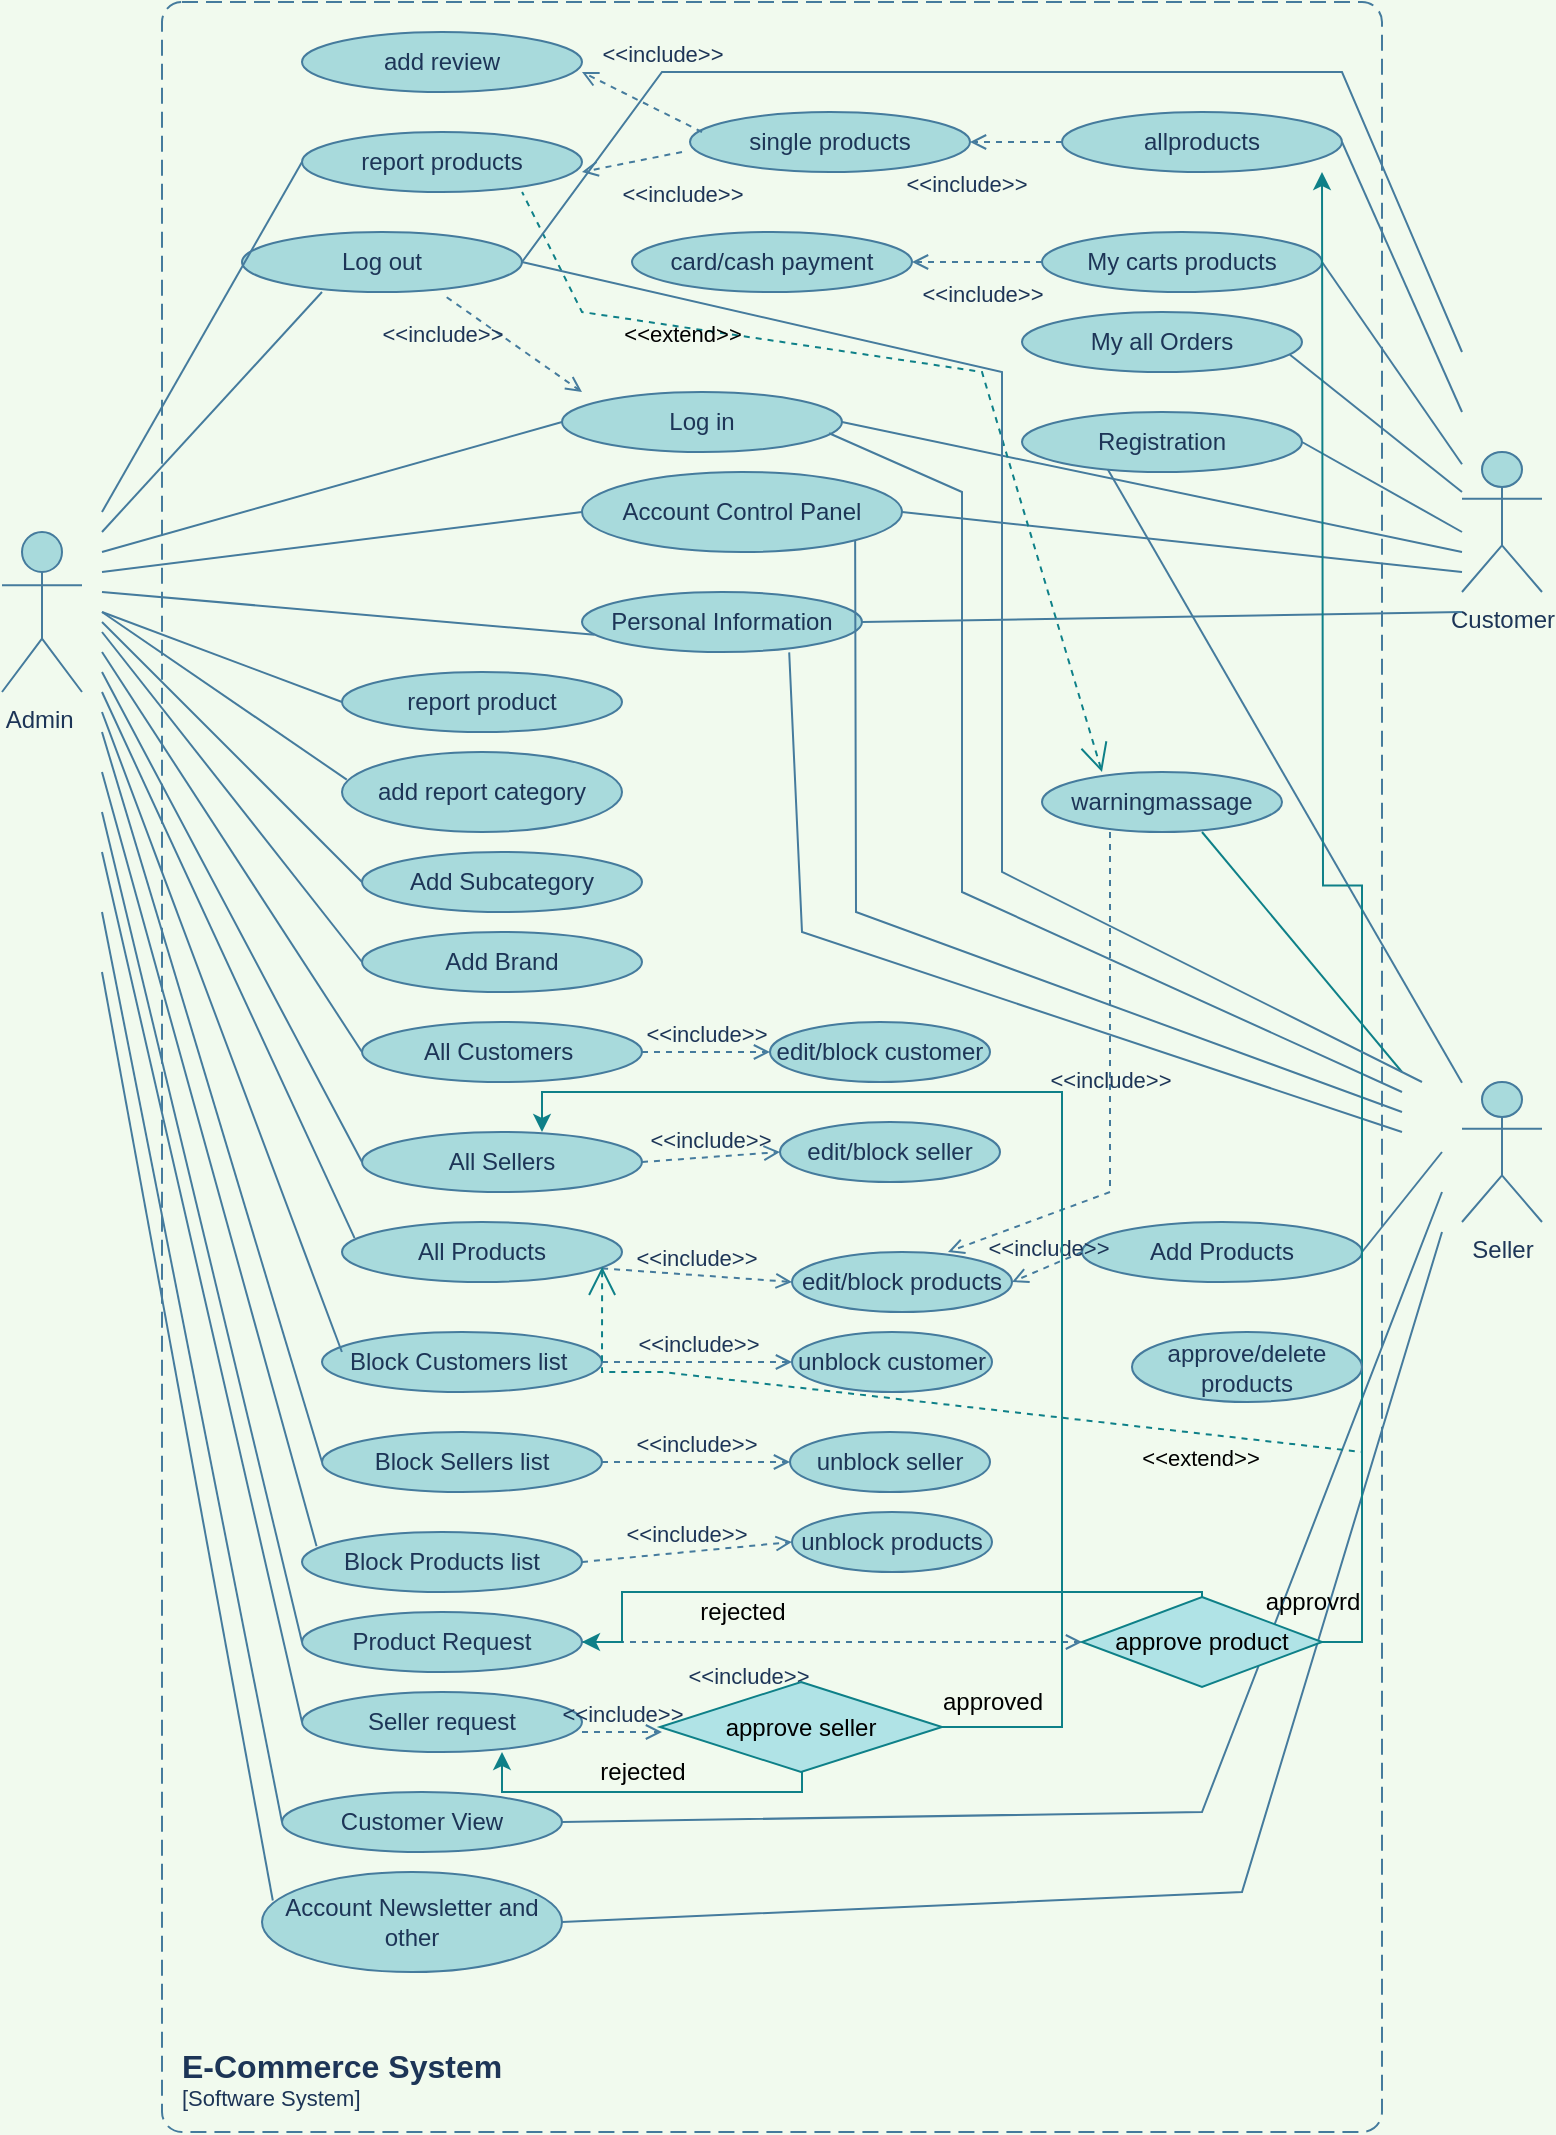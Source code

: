 <mxfile version="20.5.1" type="github">
  <diagram id="n9HFfjMK9hOBVCEkppL0" name="Page-1">
    <mxGraphModel dx="1038" dy="571" grid="1" gridSize="10" guides="1" tooltips="1" connect="1" arrows="1" fold="1" page="1" pageScale="1" pageWidth="827" pageHeight="1169" background="#F1FAEE" math="0" shadow="0">
      <root>
        <mxCell id="0" />
        <mxCell id="1" parent="0" />
        <object label="Admin&amp;nbsp;" id="HZhEUxBDqLnAfJDDO1io-1">
          <mxCell style="shape=umlActor;html=1;verticalLabelPosition=bottom;verticalAlign=top;align=center;fillColor=#A8DADC;strokeColor=#457B9D;fontColor=#1D3557;" parent="1" vertex="1">
            <mxGeometry x="30" y="310" width="40" height="80" as="geometry" />
          </mxCell>
        </object>
        <mxCell id="HZhEUxBDqLnAfJDDO1io-3" value="Customer" style="shape=umlActor;html=1;verticalLabelPosition=bottom;verticalAlign=top;align=center;fillColor=#A8DADC;strokeColor=#457B9D;fontColor=#1D3557;" parent="1" vertex="1">
          <mxGeometry x="760" y="270" width="40" height="70" as="geometry" />
        </mxCell>
        <object placeholders="1" c4Name="E-Commerce System" c4Type="SystemScopeBoundary" c4Application="Software System" label="&lt;font style=&quot;font-size: 16px&quot;&gt;&lt;b&gt;&lt;div style=&quot;text-align: left&quot;&gt;%c4Name%&lt;/div&gt;&lt;/b&gt;&lt;/font&gt;&lt;div style=&quot;text-align: left&quot;&gt;[%c4Application%]&lt;/div&gt;" id="HZhEUxBDqLnAfJDDO1io-4">
          <mxCell style="rounded=1;fontSize=11;whiteSpace=wrap;html=1;dashed=1;arcSize=20;fillColor=none;strokeColor=#457B9D;fontColor=#1D3557;labelBackgroundColor=none;align=left;verticalAlign=bottom;labelBorderColor=none;spacingTop=0;spacing=10;dashPattern=8 4;metaEdit=1;rotatable=0;perimeter=rectanglePerimeter;noLabel=0;labelPadding=0;allowArrows=0;connectable=0;expand=0;recursiveResize=0;editable=1;pointerEvents=0;absoluteArcSize=1;points=[[0.25,0,0],[0.5,0,0],[0.75,0,0],[1,0.25,0],[1,0.5,0],[1,0.75,0],[0.75,1,0],[0.5,1,0],[0.25,1,0],[0,0.75,0],[0,0.5,0],[0,0.25,0]];" parent="1" vertex="1">
            <mxGeometry x="110" y="45" width="610" height="1065" as="geometry" />
          </mxCell>
        </object>
        <mxCell id="HZhEUxBDqLnAfJDDO1io-10" value="Account Control Panel" style="ellipse;whiteSpace=wrap;html=1;fillColor=#A8DADC;strokeColor=#457B9D;fontColor=#1D3557;" parent="1" vertex="1">
          <mxGeometry x="320" y="280" width="160" height="40" as="geometry" />
        </mxCell>
        <mxCell id="HZhEUxBDqLnAfJDDO1io-12" value="Personal Information" style="ellipse;whiteSpace=wrap;html=1;fillColor=#A8DADC;strokeColor=#457B9D;fontColor=#1D3557;" parent="1" vertex="1">
          <mxGeometry x="320" y="340" width="140" height="30" as="geometry" />
        </mxCell>
        <mxCell id="HZhEUxBDqLnAfJDDO1io-13" value="Add Subcategory" style="ellipse;whiteSpace=wrap;html=1;fillColor=#A8DADC;strokeColor=#457B9D;fontColor=#1D3557;" parent="1" vertex="1">
          <mxGeometry x="210" y="470" width="140" height="30" as="geometry" />
        </mxCell>
        <mxCell id="HZhEUxBDqLnAfJDDO1io-14" value="Add Brand" style="ellipse;whiteSpace=wrap;html=1;fillColor=#A8DADC;strokeColor=#457B9D;fontColor=#1D3557;" parent="1" vertex="1">
          <mxGeometry x="210" y="510" width="140" height="30" as="geometry" />
        </mxCell>
        <mxCell id="HZhEUxBDqLnAfJDDO1io-15" value="All Customers&amp;nbsp;" style="ellipse;whiteSpace=wrap;html=1;fillColor=#A8DADC;strokeColor=#457B9D;fontColor=#1D3557;" parent="1" vertex="1">
          <mxGeometry x="210" y="555" width="140" height="30" as="geometry" />
        </mxCell>
        <mxCell id="HZhEUxBDqLnAfJDDO1io-16" value="All Sellers" style="ellipse;whiteSpace=wrap;html=1;fillColor=#A8DADC;strokeColor=#457B9D;fontColor=#1D3557;" parent="1" vertex="1">
          <mxGeometry x="210" y="610" width="140" height="30" as="geometry" />
        </mxCell>
        <mxCell id="HZhEUxBDqLnAfJDDO1io-17" value="All Products" style="ellipse;whiteSpace=wrap;html=1;fillColor=#A8DADC;strokeColor=#457B9D;fontColor=#1D3557;" parent="1" vertex="1">
          <mxGeometry x="200" y="655" width="140" height="30" as="geometry" />
        </mxCell>
        <mxCell id="HZhEUxBDqLnAfJDDO1io-18" value="Block Customers list&amp;nbsp;" style="ellipse;whiteSpace=wrap;html=1;fillColor=#A8DADC;strokeColor=#457B9D;fontColor=#1D3557;" parent="1" vertex="1">
          <mxGeometry x="190" y="710" width="140" height="30" as="geometry" />
        </mxCell>
        <mxCell id="HZhEUxBDqLnAfJDDO1io-19" value="Block Products list" style="ellipse;whiteSpace=wrap;html=1;fillColor=#A8DADC;strokeColor=#457B9D;fontColor=#1D3557;" parent="1" vertex="1">
          <mxGeometry x="180" y="810" width="140" height="30" as="geometry" />
        </mxCell>
        <mxCell id="HZhEUxBDqLnAfJDDO1io-20" value="Block Sellers list" style="ellipse;whiteSpace=wrap;html=1;fillColor=#A8DADC;strokeColor=#457B9D;fontColor=#1D3557;" parent="1" vertex="1">
          <mxGeometry x="190" y="760" width="140" height="30" as="geometry" />
        </mxCell>
        <mxCell id="HZhEUxBDqLnAfJDDO1io-21" value="Product Request" style="ellipse;whiteSpace=wrap;html=1;fillColor=#A8DADC;strokeColor=#457B9D;fontColor=#1D3557;" parent="1" vertex="1">
          <mxGeometry x="180" y="850" width="140" height="30" as="geometry" />
        </mxCell>
        <mxCell id="HZhEUxBDqLnAfJDDO1io-23" value="Customer View" style="ellipse;whiteSpace=wrap;html=1;fillColor=#A8DADC;strokeColor=#457B9D;fontColor=#1D3557;" parent="1" vertex="1">
          <mxGeometry x="170" y="940" width="140" height="30" as="geometry" />
        </mxCell>
        <mxCell id="HZhEUxBDqLnAfJDDO1io-24" value="Account Newsletter and other" style="ellipse;whiteSpace=wrap;html=1;fillColor=#A8DADC;strokeColor=#457B9D;fontColor=#1D3557;" parent="1" vertex="1">
          <mxGeometry x="160" y="980" width="150" height="50" as="geometry" />
        </mxCell>
        <mxCell id="HZhEUxBDqLnAfJDDO1io-25" value="Registration" style="ellipse;whiteSpace=wrap;html=1;fillColor=#A8DADC;strokeColor=#457B9D;fontColor=#1D3557;" parent="1" vertex="1">
          <mxGeometry x="540" y="250" width="140" height="30" as="geometry" />
        </mxCell>
        <mxCell id="HZhEUxBDqLnAfJDDO1io-26" value="Log in" style="ellipse;whiteSpace=wrap;html=1;fillColor=#A8DADC;strokeColor=#457B9D;fontColor=#1D3557;" parent="1" vertex="1">
          <mxGeometry x="310" y="240" width="140" height="30" as="geometry" />
        </mxCell>
        <mxCell id="HZhEUxBDqLnAfJDDO1io-27" value="Log out" style="ellipse;whiteSpace=wrap;html=1;fillColor=#A8DADC;strokeColor=#457B9D;fontColor=#1D3557;" parent="1" vertex="1">
          <mxGeometry x="150" y="160" width="140" height="30" as="geometry" />
        </mxCell>
        <mxCell id="HZhEUxBDqLnAfJDDO1io-31" value="" style="edgeStyle=none;html=1;endArrow=none;verticalAlign=bottom;rounded=0;entryX=0;entryY=0.5;entryDx=0;entryDy=0;labelBackgroundColor=#F1FAEE;strokeColor=#457B9D;fontColor=#1D3557;" parent="1" target="HZhEUxBDqLnAfJDDO1io-26" edge="1">
          <mxGeometry width="160" relative="1" as="geometry">
            <mxPoint x="80" y="320" as="sourcePoint" />
            <mxPoint x="220" y="330" as="targetPoint" />
          </mxGeometry>
        </mxCell>
        <mxCell id="HZhEUxBDqLnAfJDDO1io-33" value="" style="edgeStyle=none;html=1;endArrow=none;verticalAlign=bottom;rounded=0;entryX=0;entryY=0.5;entryDx=0;entryDy=0;labelBackgroundColor=#F1FAEE;strokeColor=#457B9D;fontColor=#1D3557;" parent="1" target="HZhEUxBDqLnAfJDDO1io-10" edge="1">
          <mxGeometry width="160" relative="1" as="geometry">
            <mxPoint x="80" y="330" as="sourcePoint" />
            <mxPoint x="170" y="220" as="targetPoint" />
          </mxGeometry>
        </mxCell>
        <mxCell id="HZhEUxBDqLnAfJDDO1io-34" value="" style="edgeStyle=none;html=1;endArrow=none;verticalAlign=bottom;rounded=0;entryX=0.045;entryY=0.713;entryDx=0;entryDy=0;entryPerimeter=0;labelBackgroundColor=#F1FAEE;strokeColor=#457B9D;fontColor=#1D3557;" parent="1" target="HZhEUxBDqLnAfJDDO1io-12" edge="1">
          <mxGeometry width="160" relative="1" as="geometry">
            <mxPoint x="80" y="340" as="sourcePoint" />
            <mxPoint x="170.0" y="260" as="targetPoint" />
          </mxGeometry>
        </mxCell>
        <mxCell id="HZhEUxBDqLnAfJDDO1io-35" value="" style="edgeStyle=none;html=1;endArrow=none;verticalAlign=bottom;rounded=0;entryX=0;entryY=0.5;entryDx=0;entryDy=0;labelBackgroundColor=#F1FAEE;strokeColor=#457B9D;fontColor=#1D3557;" parent="1" target="HZhEUxBDqLnAfJDDO1io-13" edge="1">
          <mxGeometry width="160" relative="1" as="geometry">
            <mxPoint x="80" y="355" as="sourcePoint" />
            <mxPoint x="160" y="300" as="targetPoint" />
          </mxGeometry>
        </mxCell>
        <mxCell id="HZhEUxBDqLnAfJDDO1io-36" value="" style="edgeStyle=none;html=1;endArrow=none;verticalAlign=bottom;rounded=0;entryX=0;entryY=0.5;entryDx=0;entryDy=0;labelBackgroundColor=#F1FAEE;strokeColor=#457B9D;fontColor=#1D3557;" parent="1" target="HZhEUxBDqLnAfJDDO1io-14" edge="1">
          <mxGeometry width="160" relative="1" as="geometry">
            <mxPoint x="80" y="360" as="sourcePoint" />
            <mxPoint x="180" y="390" as="targetPoint" />
          </mxGeometry>
        </mxCell>
        <mxCell id="HZhEUxBDqLnAfJDDO1io-37" value="" style="edgeStyle=none;html=1;endArrow=none;verticalAlign=bottom;rounded=0;entryX=0;entryY=0.5;entryDx=0;entryDy=0;labelBackgroundColor=#F1FAEE;strokeColor=#457B9D;fontColor=#1D3557;" parent="1" target="HZhEUxBDqLnAfJDDO1io-15" edge="1">
          <mxGeometry width="160" relative="1" as="geometry">
            <mxPoint x="80" y="370" as="sourcePoint" />
            <mxPoint x="160" y="370" as="targetPoint" />
          </mxGeometry>
        </mxCell>
        <mxCell id="HZhEUxBDqLnAfJDDO1io-38" value="" style="edgeStyle=none;html=1;endArrow=none;verticalAlign=bottom;rounded=0;entryX=0;entryY=0.5;entryDx=0;entryDy=0;labelBackgroundColor=#F1FAEE;strokeColor=#457B9D;fontColor=#1D3557;" parent="1" target="HZhEUxBDqLnAfJDDO1io-16" edge="1">
          <mxGeometry width="160" relative="1" as="geometry">
            <mxPoint x="80" y="380" as="sourcePoint" />
            <mxPoint x="180" y="470" as="targetPoint" />
          </mxGeometry>
        </mxCell>
        <mxCell id="HZhEUxBDqLnAfJDDO1io-39" value="" style="edgeStyle=none;html=1;endArrow=none;verticalAlign=bottom;rounded=0;entryX=0.045;entryY=0.268;entryDx=0;entryDy=0;entryPerimeter=0;labelBackgroundColor=#F1FAEE;strokeColor=#457B9D;fontColor=#1D3557;" parent="1" target="HZhEUxBDqLnAfJDDO1io-17" edge="1">
          <mxGeometry width="160" relative="1" as="geometry">
            <mxPoint x="80" y="390" as="sourcePoint" />
            <mxPoint x="170.0" y="455" as="targetPoint" />
          </mxGeometry>
        </mxCell>
        <mxCell id="HZhEUxBDqLnAfJDDO1io-40" value="" style="edgeStyle=none;html=1;endArrow=none;verticalAlign=bottom;rounded=0;entryX=0.071;entryY=0.333;entryDx=0;entryDy=0;entryPerimeter=0;labelBackgroundColor=#F1FAEE;strokeColor=#457B9D;fontColor=#1D3557;" parent="1" target="HZhEUxBDqLnAfJDDO1io-18" edge="1">
          <mxGeometry width="160" relative="1" as="geometry">
            <mxPoint x="80" y="400" as="sourcePoint" />
            <mxPoint x="160" y="490" as="targetPoint" />
          </mxGeometry>
        </mxCell>
        <mxCell id="HZhEUxBDqLnAfJDDO1io-41" value="" style="edgeStyle=none;html=1;endArrow=none;verticalAlign=bottom;rounded=0;exitX=0;exitY=0.5;exitDx=0;exitDy=0;labelBackgroundColor=#F1FAEE;strokeColor=#457B9D;fontColor=#1D3557;" parent="1" source="HZhEUxBDqLnAfJDDO1io-20" edge="1">
          <mxGeometry width="160" relative="1" as="geometry">
            <mxPoint x="160" y="540" as="sourcePoint" />
            <mxPoint x="80" y="410" as="targetPoint" />
          </mxGeometry>
        </mxCell>
        <mxCell id="HZhEUxBDqLnAfJDDO1io-42" value="" style="edgeStyle=none;html=1;endArrow=none;verticalAlign=bottom;rounded=0;entryX=0.052;entryY=0.237;entryDx=0;entryDy=0;entryPerimeter=0;labelBackgroundColor=#F1FAEE;strokeColor=#457B9D;fontColor=#1D3557;" parent="1" target="HZhEUxBDqLnAfJDDO1io-19" edge="1">
          <mxGeometry width="160" relative="1" as="geometry">
            <mxPoint x="80" y="430" as="sourcePoint" />
            <mxPoint x="170.0" y="345" as="targetPoint" />
          </mxGeometry>
        </mxCell>
        <mxCell id="HZhEUxBDqLnAfJDDO1io-43" value="" style="edgeStyle=none;html=1;endArrow=none;verticalAlign=bottom;rounded=0;entryX=0;entryY=0.5;entryDx=0;entryDy=0;labelBackgroundColor=#F1FAEE;strokeColor=#457B9D;fontColor=#1D3557;" parent="1" target="HZhEUxBDqLnAfJDDO1io-21" edge="1">
          <mxGeometry width="160" relative="1" as="geometry">
            <mxPoint x="80" y="450" as="sourcePoint" />
            <mxPoint x="290" y="570" as="targetPoint" />
          </mxGeometry>
        </mxCell>
        <mxCell id="HZhEUxBDqLnAfJDDO1io-45" value="" style="edgeStyle=none;html=1;endArrow=none;verticalAlign=bottom;rounded=0;entryX=0;entryY=0.5;entryDx=0;entryDy=0;labelBackgroundColor=#F1FAEE;strokeColor=#457B9D;fontColor=#1D3557;" parent="1" target="HZhEUxBDqLnAfJDDO1io-23" edge="1">
          <mxGeometry width="160" relative="1" as="geometry">
            <mxPoint x="80" y="500" as="sourcePoint" />
            <mxPoint x="160" y="680" as="targetPoint" />
          </mxGeometry>
        </mxCell>
        <mxCell id="HZhEUxBDqLnAfJDDO1io-46" value="" style="edgeStyle=none;html=1;endArrow=none;verticalAlign=bottom;rounded=0;entryX=0.036;entryY=0.285;entryDx=0;entryDy=0;entryPerimeter=0;labelBackgroundColor=#F1FAEE;strokeColor=#457B9D;fontColor=#1D3557;" parent="1" target="HZhEUxBDqLnAfJDDO1io-24" edge="1">
          <mxGeometry width="160" relative="1" as="geometry">
            <mxPoint x="80" y="530" as="sourcePoint" />
            <mxPoint x="140" y="710" as="targetPoint" />
          </mxGeometry>
        </mxCell>
        <mxCell id="HZhEUxBDqLnAfJDDO1io-47" value="" style="edgeStyle=none;html=1;endArrow=none;verticalAlign=bottom;rounded=0;exitX=0.306;exitY=0.953;exitDx=0;exitDy=0;exitPerimeter=0;labelBackgroundColor=#F1FAEE;strokeColor=#457B9D;fontColor=#1D3557;" parent="1" source="HZhEUxBDqLnAfJDDO1io-25" target="HZhEUxBDqLnAfJDDO1io-62" edge="1">
          <mxGeometry width="160" relative="1" as="geometry">
            <mxPoint x="300" y="120" as="sourcePoint" />
            <mxPoint x="730" y="330" as="targetPoint" />
          </mxGeometry>
        </mxCell>
        <mxCell id="HZhEUxBDqLnAfJDDO1io-48" value="" style="edgeStyle=none;html=1;endArrow=none;verticalAlign=bottom;rounded=0;exitX=1;exitY=0.5;exitDx=0;exitDy=0;labelBackgroundColor=#F1FAEE;strokeColor=#457B9D;fontColor=#1D3557;" parent="1" source="HZhEUxBDqLnAfJDDO1io-26" edge="1">
          <mxGeometry width="160" relative="1" as="geometry">
            <mxPoint x="360" y="150" as="sourcePoint" />
            <mxPoint x="760" y="320" as="targetPoint" />
            <Array as="points" />
          </mxGeometry>
        </mxCell>
        <mxCell id="HZhEUxBDqLnAfJDDO1io-50" value="" style="edgeStyle=none;html=1;endArrow=none;verticalAlign=bottom;rounded=0;exitX=1;exitY=0.5;exitDx=0;exitDy=0;labelBackgroundColor=#F1FAEE;strokeColor=#457B9D;fontColor=#1D3557;" parent="1" source="HZhEUxBDqLnAfJDDO1io-10" edge="1">
          <mxGeometry width="160" relative="1" as="geometry">
            <mxPoint x="320" y="320" as="sourcePoint" />
            <mxPoint x="760" y="330" as="targetPoint" />
            <Array as="points" />
          </mxGeometry>
        </mxCell>
        <mxCell id="HZhEUxBDqLnAfJDDO1io-51" value="" style="edgeStyle=none;html=1;endArrow=none;verticalAlign=bottom;rounded=0;exitX=1;exitY=0.5;exitDx=0;exitDy=0;labelBackgroundColor=#F1FAEE;strokeColor=#457B9D;fontColor=#1D3557;" parent="1" source="HZhEUxBDqLnAfJDDO1io-12" edge="1">
          <mxGeometry width="160" relative="1" as="geometry">
            <mxPoint x="400" y="280" as="sourcePoint" />
            <mxPoint x="760" y="350" as="targetPoint" />
            <Array as="points" />
          </mxGeometry>
        </mxCell>
        <mxCell id="HZhEUxBDqLnAfJDDO1io-53" value="allproducts" style="ellipse;whiteSpace=wrap;html=1;fillColor=#A8DADC;strokeColor=#457B9D;fontColor=#1D3557;" parent="1" vertex="1">
          <mxGeometry x="560" y="100" width="140" height="30" as="geometry" />
        </mxCell>
        <mxCell id="HZhEUxBDqLnAfJDDO1io-54" value="My carts products" style="ellipse;whiteSpace=wrap;html=1;fillColor=#A8DADC;strokeColor=#457B9D;fontColor=#1D3557;" parent="1" vertex="1">
          <mxGeometry x="550" y="160" width="140" height="30" as="geometry" />
        </mxCell>
        <mxCell id="HZhEUxBDqLnAfJDDO1io-56" value="" style="edgeStyle=none;html=1;endArrow=none;verticalAlign=bottom;rounded=0;exitX=1;exitY=0.5;exitDx=0;exitDy=0;labelBackgroundColor=#F1FAEE;strokeColor=#457B9D;fontColor=#1D3557;" parent="1" source="HZhEUxBDqLnAfJDDO1io-53" edge="1">
          <mxGeometry width="160" relative="1" as="geometry">
            <mxPoint x="550" y="270" as="sourcePoint" />
            <mxPoint x="760" y="250" as="targetPoint" />
          </mxGeometry>
        </mxCell>
        <mxCell id="HZhEUxBDqLnAfJDDO1io-57" value="" style="edgeStyle=none;html=1;endArrow=none;verticalAlign=bottom;rounded=0;exitX=1;exitY=0.5;exitDx=0;exitDy=0;labelBackgroundColor=#F1FAEE;strokeColor=#457B9D;fontColor=#1D3557;" parent="1" source="HZhEUxBDqLnAfJDDO1io-54" target="HZhEUxBDqLnAfJDDO1io-3" edge="1">
          <mxGeometry width="160" relative="1" as="geometry">
            <mxPoint x="590" y="320" as="sourcePoint" />
            <mxPoint x="740" y="330" as="targetPoint" />
          </mxGeometry>
        </mxCell>
        <mxCell id="HZhEUxBDqLnAfJDDO1io-62" value="Seller" style="shape=umlActor;html=1;verticalLabelPosition=bottom;verticalAlign=top;align=center;fillColor=#A8DADC;strokeColor=#457B9D;fontColor=#1D3557;" parent="1" vertex="1">
          <mxGeometry x="760" y="585" width="40" height="70" as="geometry" />
        </mxCell>
        <mxCell id="HZhEUxBDqLnAfJDDO1io-64" value="" style="edgeStyle=none;html=1;endArrow=none;verticalAlign=bottom;rounded=0;exitX=1;exitY=0.5;exitDx=0;exitDy=0;labelBackgroundColor=#F1FAEE;strokeColor=#457B9D;fontColor=#1D3557;" parent="1" source="HZhEUxBDqLnAfJDDO1io-25" edge="1">
          <mxGeometry width="160" relative="1" as="geometry">
            <mxPoint x="310" y="140" as="sourcePoint" />
            <mxPoint x="760" y="310" as="targetPoint" />
            <Array as="points" />
          </mxGeometry>
        </mxCell>
        <mxCell id="HZhEUxBDqLnAfJDDO1io-65" value="" style="edgeStyle=none;html=1;endArrow=none;verticalAlign=bottom;rounded=0;labelBackgroundColor=#F1FAEE;strokeColor=#457B9D;fontColor=#1D3557;exitX=0.954;exitY=0.687;exitDx=0;exitDy=0;exitPerimeter=0;" parent="1" source="HZhEUxBDqLnAfJDDO1io-26" edge="1">
          <mxGeometry width="160" relative="1" as="geometry">
            <mxPoint x="340" y="230" as="sourcePoint" />
            <mxPoint x="730" y="590" as="targetPoint" />
            <Array as="points">
              <mxPoint x="510" y="290" />
              <mxPoint x="510" y="490" />
            </Array>
          </mxGeometry>
        </mxCell>
        <mxCell id="HZhEUxBDqLnAfJDDO1io-67" value="&amp;lt;&amp;lt;include&amp;gt;&amp;gt;" style="edgeStyle=none;html=1;endArrow=open;verticalAlign=bottom;dashed=1;labelBackgroundColor=none;rounded=0;strokeColor=#457B9D;fontColor=#1D3557;exitX=0.731;exitY=1.087;exitDx=0;exitDy=0;exitPerimeter=0;" parent="1" source="HZhEUxBDqLnAfJDDO1io-27" edge="1">
          <mxGeometry x="-0.666" y="-24" width="160" relative="1" as="geometry">
            <mxPoint x="252" y="196" as="sourcePoint" />
            <mxPoint x="320" y="240" as="targetPoint" />
            <mxPoint as="offset" />
          </mxGeometry>
        </mxCell>
        <mxCell id="HZhEUxBDqLnAfJDDO1io-68" value="Add Products" style="ellipse;whiteSpace=wrap;html=1;fillColor=#A8DADC;strokeColor=#457B9D;fontColor=#1D3557;" parent="1" vertex="1">
          <mxGeometry x="570" y="655" width="140" height="30" as="geometry" />
        </mxCell>
        <mxCell id="HZhEUxBDqLnAfJDDO1io-69" value="" style="edgeStyle=none;html=1;endArrow=none;verticalAlign=bottom;rounded=0;exitX=1;exitY=0.5;exitDx=0;exitDy=0;labelBackgroundColor=#F1FAEE;strokeColor=#457B9D;fontColor=#1D3557;" parent="1" source="HZhEUxBDqLnAfJDDO1io-68" edge="1">
          <mxGeometry width="160" relative="1" as="geometry">
            <mxPoint x="500" y="570" as="sourcePoint" />
            <mxPoint x="750" y="620" as="targetPoint" />
          </mxGeometry>
        </mxCell>
        <mxCell id="HZhEUxBDqLnAfJDDO1io-70" value="" style="edgeStyle=none;html=1;endArrow=none;verticalAlign=bottom;rounded=0;exitX=1;exitY=0.5;exitDx=0;exitDy=0;labelBackgroundColor=#F1FAEE;strokeColor=#457B9D;fontColor=#1D3557;" parent="1" source="HZhEUxBDqLnAfJDDO1io-23" edge="1">
          <mxGeometry width="160" relative="1" as="geometry">
            <mxPoint x="400" y="710" as="sourcePoint" />
            <mxPoint x="750" y="640" as="targetPoint" />
            <Array as="points">
              <mxPoint x="630" y="950" />
            </Array>
          </mxGeometry>
        </mxCell>
        <mxCell id="HZhEUxBDqLnAfJDDO1io-71" value="" style="edgeStyle=none;html=1;endArrow=none;verticalAlign=bottom;rounded=0;exitX=1;exitY=0.5;exitDx=0;exitDy=0;labelBackgroundColor=#F1FAEE;strokeColor=#457B9D;fontColor=#1D3557;" parent="1" source="HZhEUxBDqLnAfJDDO1io-24" edge="1">
          <mxGeometry width="160" relative="1" as="geometry">
            <mxPoint x="390" y="760" as="sourcePoint" />
            <mxPoint x="750" y="660" as="targetPoint" />
            <Array as="points">
              <mxPoint x="650" y="990" />
            </Array>
          </mxGeometry>
        </mxCell>
        <mxCell id="GM8xlWGdV2tlLfldPjoc-1" value="edit/block customer" style="ellipse;whiteSpace=wrap;html=1;fillColor=#A8DADC;strokeColor=#457B9D;fontColor=#1D3557;" parent="1" vertex="1">
          <mxGeometry x="414" y="555" width="110" height="30" as="geometry" />
        </mxCell>
        <mxCell id="GM8xlWGdV2tlLfldPjoc-7" value="&amp;lt;&amp;lt;include&amp;gt;&amp;gt;" style="edgeStyle=none;html=1;endArrow=open;verticalAlign=bottom;dashed=1;labelBackgroundColor=none;rounded=0;entryX=0;entryY=0.5;entryDx=0;entryDy=0;strokeColor=#457B9D;fontColor=#1D3557;" parent="1" source="HZhEUxBDqLnAfJDDO1io-15" target="GM8xlWGdV2tlLfldPjoc-1" edge="1">
          <mxGeometry width="160" relative="1" as="geometry">
            <mxPoint x="450" y="310" as="sourcePoint" />
            <mxPoint x="420" y="380" as="targetPoint" />
          </mxGeometry>
        </mxCell>
        <mxCell id="GM8xlWGdV2tlLfldPjoc-9" value="edit/block seller" style="ellipse;whiteSpace=wrap;html=1;fillColor=#A8DADC;strokeColor=#457B9D;fontColor=#1D3557;" parent="1" vertex="1">
          <mxGeometry x="419" y="605" width="110" height="30" as="geometry" />
        </mxCell>
        <mxCell id="GM8xlWGdV2tlLfldPjoc-12" value="edit/block products" style="ellipse;whiteSpace=wrap;html=1;fillColor=#A8DADC;strokeColor=#457B9D;fontColor=#1D3557;" parent="1" vertex="1">
          <mxGeometry x="425" y="670" width="110" height="30" as="geometry" />
        </mxCell>
        <mxCell id="GM8xlWGdV2tlLfldPjoc-13" value="&amp;lt;&amp;lt;include&amp;gt;&amp;gt;" style="edgeStyle=none;html=1;endArrow=open;verticalAlign=bottom;dashed=1;labelBackgroundColor=none;rounded=0;exitX=1;exitY=0.5;exitDx=0;exitDy=0;entryX=0;entryY=0.5;entryDx=0;entryDy=0;strokeColor=#457B9D;fontColor=#1D3557;" parent="1" source="HZhEUxBDqLnAfJDDO1io-16" target="GM8xlWGdV2tlLfldPjoc-9" edge="1">
          <mxGeometry width="160" relative="1" as="geometry">
            <mxPoint x="390" y="460" as="sourcePoint" />
            <mxPoint x="459.931" y="433.104" as="targetPoint" />
          </mxGeometry>
        </mxCell>
        <mxCell id="GM8xlWGdV2tlLfldPjoc-15" value="&amp;lt;&amp;lt;include&amp;gt;&amp;gt;" style="edgeStyle=none;html=1;endArrow=open;verticalAlign=bottom;dashed=1;labelBackgroundColor=none;rounded=0;entryX=0;entryY=0.5;entryDx=0;entryDy=0;exitX=0.929;exitY=0.773;exitDx=0;exitDy=0;strokeColor=#457B9D;fontColor=#1D3557;exitPerimeter=0;" parent="1" source="HZhEUxBDqLnAfJDDO1io-17" target="GM8xlWGdV2tlLfldPjoc-12" edge="1">
          <mxGeometry width="160" relative="1" as="geometry">
            <mxPoint x="380" y="500" as="sourcePoint" />
            <mxPoint x="489.931" y="503.104" as="targetPoint" />
          </mxGeometry>
        </mxCell>
        <mxCell id="GM8xlWGdV2tlLfldPjoc-17" value="unblock products" style="ellipse;whiteSpace=wrap;html=1;fillColor=#A8DADC;strokeColor=#457B9D;fontColor=#1D3557;" parent="1" vertex="1">
          <mxGeometry x="425" y="800" width="100" height="30" as="geometry" />
        </mxCell>
        <mxCell id="GM8xlWGdV2tlLfldPjoc-18" value="unblock seller" style="ellipse;whiteSpace=wrap;html=1;fillColor=#A8DADC;strokeColor=#457B9D;fontColor=#1D3557;" parent="1" vertex="1">
          <mxGeometry x="424" y="760" width="100" height="30" as="geometry" />
        </mxCell>
        <mxCell id="GM8xlWGdV2tlLfldPjoc-19" value="unblock customer" style="ellipse;whiteSpace=wrap;html=1;fillColor=#A8DADC;strokeColor=#457B9D;fontColor=#1D3557;" parent="1" vertex="1">
          <mxGeometry x="425" y="710" width="100" height="30" as="geometry" />
        </mxCell>
        <mxCell id="GM8xlWGdV2tlLfldPjoc-21" value="&amp;lt;&amp;lt;include&amp;gt;&amp;gt;" style="edgeStyle=none;html=1;endArrow=open;verticalAlign=bottom;dashed=1;labelBackgroundColor=none;rounded=0;entryX=0;entryY=0.5;entryDx=0;entryDy=0;strokeColor=#457B9D;fontColor=#1D3557;exitX=1;exitY=0.5;exitDx=0;exitDy=0;" parent="1" source="HZhEUxBDqLnAfJDDO1io-18" target="GM8xlWGdV2tlLfldPjoc-19" edge="1">
          <mxGeometry width="160" relative="1" as="geometry">
            <mxPoint x="330" y="570" as="sourcePoint" />
            <mxPoint x="450" y="600" as="targetPoint" />
          </mxGeometry>
        </mxCell>
        <mxCell id="GM8xlWGdV2tlLfldPjoc-23" value="&amp;lt;&amp;lt;include&amp;gt;&amp;gt;" style="edgeStyle=none;html=1;endArrow=open;verticalAlign=bottom;dashed=1;labelBackgroundColor=none;rounded=0;exitX=1;exitY=0.5;exitDx=0;exitDy=0;strokeColor=#457B9D;fontColor=#1D3557;entryX=0;entryY=0.5;entryDx=0;entryDy=0;" parent="1" source="HZhEUxBDqLnAfJDDO1io-19" target="GM8xlWGdV2tlLfldPjoc-17" edge="1">
          <mxGeometry width="160" relative="1" as="geometry">
            <mxPoint x="410" y="630" as="sourcePoint" />
            <mxPoint x="420" y="820" as="targetPoint" />
          </mxGeometry>
        </mxCell>
        <mxCell id="XIf0PoWOIS0mMmzRmoVG-6" value="Seller request" style="ellipse;whiteSpace=wrap;html=1;fillColor=#A8DADC;strokeColor=#457B9D;fontColor=#1D3557;" parent="1" vertex="1">
          <mxGeometry x="180" y="890" width="140" height="30" as="geometry" />
        </mxCell>
        <mxCell id="XIf0PoWOIS0mMmzRmoVG-7" value="" style="edgeStyle=none;html=1;endArrow=none;verticalAlign=bottom;rounded=0;entryX=0;entryY=0.5;entryDx=0;entryDy=0;labelBackgroundColor=#F1FAEE;strokeColor=#457B9D;fontColor=#1D3557;" parent="1" target="XIf0PoWOIS0mMmzRmoVG-6" edge="1">
          <mxGeometry width="160" relative="1" as="geometry">
            <mxPoint x="80" y="470" as="sourcePoint" />
            <mxPoint x="280" y="830" as="targetPoint" />
          </mxGeometry>
        </mxCell>
        <mxCell id="iisDZZuwDrv9639ta6s_-4" value="&amp;lt;&amp;lt;include&amp;gt;&amp;gt;" style="edgeStyle=none;html=1;endArrow=open;verticalAlign=bottom;dashed=1;labelBackgroundColor=none;rounded=0;exitX=1;exitY=0.5;exitDx=0;exitDy=0;strokeColor=#457B9D;fontColor=#1D3557;entryX=0;entryY=0.5;entryDx=0;entryDy=0;" parent="1" source="HZhEUxBDqLnAfJDDO1io-21" target="J2_tVBP1x5bCaNhfC06J-13" edge="1">
          <mxGeometry x="-0.337" y="-26" width="160" relative="1" as="geometry">
            <mxPoint x="390" y="670" as="sourcePoint" />
            <mxPoint x="420" y="865" as="targetPoint" />
            <mxPoint as="offset" />
          </mxGeometry>
        </mxCell>
        <mxCell id="iisDZZuwDrv9639ta6s_-5" value="&amp;lt;&amp;lt;include&amp;gt;&amp;gt;" style="edgeStyle=none;html=1;endArrow=open;verticalAlign=bottom;dashed=1;labelBackgroundColor=none;rounded=0;strokeColor=#457B9D;fontColor=#1D3557;" parent="1" edge="1">
          <mxGeometry width="160" relative="1" as="geometry">
            <mxPoint x="320" y="910" as="sourcePoint" />
            <mxPoint x="360" y="910" as="targetPoint" />
          </mxGeometry>
        </mxCell>
        <mxCell id="iisDZZuwDrv9639ta6s_-6" value="&amp;lt;&amp;lt;include&amp;gt;&amp;gt;" style="edgeStyle=none;html=1;endArrow=open;verticalAlign=bottom;dashed=1;labelBackgroundColor=none;rounded=0;exitX=0;exitY=0.5;exitDx=0;exitDy=0;strokeColor=#457B9D;fontColor=#1D3557;entryX=1;entryY=0.5;entryDx=0;entryDy=0;" parent="1" source="HZhEUxBDqLnAfJDDO1io-68" target="GM8xlWGdV2tlLfldPjoc-12" edge="1">
          <mxGeometry width="160" relative="1" as="geometry">
            <mxPoint x="580" y="550" as="sourcePoint" />
            <mxPoint x="520" y="470" as="targetPoint" />
          </mxGeometry>
        </mxCell>
        <mxCell id="iisDZZuwDrv9639ta6s_-11" value="card/cash payment" style="ellipse;whiteSpace=wrap;html=1;fillColor=#A8DADC;strokeColor=#457B9D;fontColor=#1D3557;" parent="1" vertex="1">
          <mxGeometry x="345" y="160" width="140" height="30" as="geometry" />
        </mxCell>
        <mxCell id="iisDZZuwDrv9639ta6s_-13" value="&amp;lt;&amp;lt;include&amp;gt;&amp;gt;" style="edgeStyle=none;html=1;endArrow=open;verticalAlign=bottom;dashed=1;labelBackgroundColor=none;rounded=0;exitX=0;exitY=0.5;exitDx=0;exitDy=0;strokeColor=#457B9D;fontColor=#1D3557;entryX=1;entryY=0.5;entryDx=0;entryDy=0;" parent="1" source="HZhEUxBDqLnAfJDDO1io-54" target="iisDZZuwDrv9639ta6s_-11" edge="1">
          <mxGeometry x="0.172" y="-30" width="160" relative="1" as="geometry">
            <mxPoint x="570" y="150" as="sourcePoint" />
            <mxPoint x="500" y="170" as="targetPoint" />
            <mxPoint as="offset" />
          </mxGeometry>
        </mxCell>
        <mxCell id="iisDZZuwDrv9639ta6s_-14" value="My all Orders" style="ellipse;whiteSpace=wrap;html=1;fillColor=#A8DADC;strokeColor=#457B9D;fontColor=#1D3557;" parent="1" vertex="1">
          <mxGeometry x="540" y="200" width="140" height="30" as="geometry" />
        </mxCell>
        <mxCell id="iisDZZuwDrv9639ta6s_-15" value="" style="edgeStyle=none;html=1;endArrow=none;verticalAlign=bottom;rounded=0;exitX=0.957;exitY=0.713;exitDx=0;exitDy=0;exitPerimeter=0;labelBackgroundColor=#F1FAEE;strokeColor=#457B9D;fontColor=#1D3557;" parent="1" source="iisDZZuwDrv9639ta6s_-14" edge="1">
          <mxGeometry width="160" relative="1" as="geometry">
            <mxPoint x="660" y="210" as="sourcePoint" />
            <mxPoint x="760" y="290" as="targetPoint" />
          </mxGeometry>
        </mxCell>
        <mxCell id="iisDZZuwDrv9639ta6s_-17" value="&amp;lt;&amp;lt;include&amp;gt;&amp;gt;" style="edgeStyle=none;html=1;endArrow=open;verticalAlign=bottom;dashed=1;labelBackgroundColor=none;rounded=0;strokeColor=#457B9D;fontColor=#1D3557;exitX=0;exitY=0.5;exitDx=0;exitDy=0;entryX=1;entryY=0.5;entryDx=0;entryDy=0;" parent="1" source="HZhEUxBDqLnAfJDDO1io-53" target="iisDZZuwDrv9639ta6s_-18" edge="1">
          <mxGeometry x="0.739" y="85" width="160" relative="1" as="geometry">
            <mxPoint x="550" y="120" as="sourcePoint" />
            <mxPoint x="500" y="130" as="targetPoint" />
            <mxPoint as="offset" />
          </mxGeometry>
        </mxCell>
        <mxCell id="iisDZZuwDrv9639ta6s_-18" value="single products" style="ellipse;whiteSpace=wrap;html=1;fillColor=#A8DADC;strokeColor=#457B9D;fontColor=#1D3557;" parent="1" vertex="1">
          <mxGeometry x="374" y="100" width="140" height="30" as="geometry" />
        </mxCell>
        <mxCell id="iisDZZuwDrv9639ta6s_-19" value="&amp;lt;&amp;lt;include&amp;gt;&amp;gt;" style="edgeStyle=none;html=1;endArrow=open;verticalAlign=bottom;dashed=1;labelBackgroundColor=none;rounded=0;strokeColor=#457B9D;fontColor=#1D3557;" parent="1" edge="1">
          <mxGeometry x="-0.067" y="-18" width="160" relative="1" as="geometry">
            <mxPoint x="380" y="110" as="sourcePoint" />
            <mxPoint x="320" y="80" as="targetPoint" />
            <mxPoint as="offset" />
          </mxGeometry>
        </mxCell>
        <mxCell id="iisDZZuwDrv9639ta6s_-20" value="add review" style="ellipse;whiteSpace=wrap;html=1;fillColor=#A8DADC;strokeColor=#457B9D;fontColor=#1D3557;" parent="1" vertex="1">
          <mxGeometry x="180" y="60" width="140" height="30" as="geometry" />
        </mxCell>
        <mxCell id="iisDZZuwDrv9639ta6s_-21" value="report products" style="ellipse;whiteSpace=wrap;html=1;fillColor=#A8DADC;strokeColor=#457B9D;fontColor=#1D3557;" parent="1" vertex="1">
          <mxGeometry x="180" y="110" width="140" height="30" as="geometry" />
        </mxCell>
        <mxCell id="iisDZZuwDrv9639ta6s_-22" value="&amp;lt;&amp;lt;include&amp;gt;&amp;gt;" style="edgeStyle=none;html=1;endArrow=open;verticalAlign=bottom;dashed=1;labelBackgroundColor=none;rounded=0;strokeColor=#457B9D;fontColor=#1D3557;" parent="1" edge="1">
          <mxGeometry x="-0.769" y="29" width="160" relative="1" as="geometry">
            <mxPoint x="370" y="120" as="sourcePoint" />
            <mxPoint x="320" y="130" as="targetPoint" />
            <mxPoint as="offset" />
          </mxGeometry>
        </mxCell>
        <mxCell id="iisDZZuwDrv9639ta6s_-23" value="report product" style="ellipse;whiteSpace=wrap;html=1;fillColor=#A8DADC;strokeColor=#457B9D;fontColor=#1D3557;" parent="1" vertex="1">
          <mxGeometry x="200" y="380" width="140" height="30" as="geometry" />
        </mxCell>
        <mxCell id="iisDZZuwDrv9639ta6s_-24" value="add report category" style="ellipse;whiteSpace=wrap;html=1;fillColor=#A8DADC;strokeColor=#457B9D;fontColor=#1D3557;" parent="1" vertex="1">
          <mxGeometry x="200" y="420" width="140" height="40" as="geometry" />
        </mxCell>
        <mxCell id="iisDZZuwDrv9639ta6s_-25" value="" style="edgeStyle=none;html=1;endArrow=none;verticalAlign=bottom;rounded=0;labelBackgroundColor=#F1FAEE;strokeColor=#457B9D;fontColor=#1D3557;entryX=0;entryY=0.5;entryDx=0;entryDy=0;" parent="1" target="iisDZZuwDrv9639ta6s_-23" edge="1">
          <mxGeometry width="160" relative="1" as="geometry">
            <mxPoint x="80" y="350" as="sourcePoint" />
            <mxPoint x="150" y="190" as="targetPoint" />
          </mxGeometry>
        </mxCell>
        <mxCell id="iisDZZuwDrv9639ta6s_-26" value="" style="edgeStyle=none;html=1;endArrow=none;verticalAlign=bottom;rounded=0;entryX=0.017;entryY=0.345;entryDx=0;entryDy=0;labelBackgroundColor=#F1FAEE;strokeColor=#457B9D;fontColor=#1D3557;entryPerimeter=0;" parent="1" target="iisDZZuwDrv9639ta6s_-24" edge="1">
          <mxGeometry width="160" relative="1" as="geometry">
            <mxPoint x="80" y="350" as="sourcePoint" />
            <mxPoint x="270" y="210" as="targetPoint" />
          </mxGeometry>
        </mxCell>
        <mxCell id="iisDZZuwDrv9639ta6s_-27" value="" style="edgeStyle=none;html=1;endArrow=none;verticalAlign=bottom;rounded=0;labelBackgroundColor=#F1FAEE;strokeColor=#457B9D;fontColor=#1D3557;exitX=0.74;exitY=1.007;exitDx=0;exitDy=0;exitPerimeter=0;" parent="1" source="HZhEUxBDqLnAfJDDO1io-12" edge="1">
          <mxGeometry width="160" relative="1" as="geometry">
            <mxPoint x="330" y="290" as="sourcePoint" />
            <mxPoint x="730" y="610" as="targetPoint" />
            <Array as="points">
              <mxPoint x="430" y="510" />
            </Array>
          </mxGeometry>
        </mxCell>
        <mxCell id="iisDZZuwDrv9639ta6s_-28" value="&amp;lt;&amp;lt;include&amp;gt;&amp;gt;" style="edgeStyle=none;html=1;endArrow=open;verticalAlign=bottom;dashed=1;labelBackgroundColor=none;rounded=0;exitX=1;exitY=0.5;exitDx=0;exitDy=0;strokeColor=#457B9D;fontColor=#1D3557;entryX=0;entryY=0.5;entryDx=0;entryDy=0;" parent="1" source="HZhEUxBDqLnAfJDDO1io-20" target="GM8xlWGdV2tlLfldPjoc-18" edge="1">
          <mxGeometry width="160" relative="1" as="geometry">
            <mxPoint x="350" y="760" as="sourcePoint" />
            <mxPoint x="440" y="760" as="targetPoint" />
          </mxGeometry>
        </mxCell>
        <mxCell id="iisDZZuwDrv9639ta6s_-29" value="" style="edgeStyle=none;html=1;endArrow=none;verticalAlign=bottom;rounded=0;labelBackgroundColor=#F1FAEE;strokeColor=#457B9D;fontColor=#1D3557;exitX=1;exitY=1;exitDx=0;exitDy=0;" parent="1" source="HZhEUxBDqLnAfJDDO1io-10" edge="1">
          <mxGeometry width="160" relative="1" as="geometry">
            <mxPoint x="460" y="320" as="sourcePoint" />
            <mxPoint x="730" y="600" as="targetPoint" />
            <Array as="points">
              <mxPoint x="457" y="500" />
            </Array>
          </mxGeometry>
        </mxCell>
        <mxCell id="J2_tVBP1x5bCaNhfC06J-2" value="&amp;lt;&amp;lt;extend&amp;gt;&amp;gt;" style="edgeStyle=none;html=1;startArrow=open;endArrow=none;startSize=12;verticalAlign=bottom;dashed=1;labelBackgroundColor=none;rounded=0;fillColor=#b0e3e6;strokeColor=#0e8088;entryX=0.786;entryY=1;entryDx=0;entryDy=0;entryPerimeter=0;" parent="1" target="iisDZZuwDrv9639ta6s_-21" edge="1">
          <mxGeometry x="0.5" y="12" width="160" relative="1" as="geometry">
            <mxPoint x="580" y="430" as="sourcePoint" />
            <mxPoint x="300" y="180" as="targetPoint" />
            <Array as="points">
              <mxPoint x="520" y="230" />
              <mxPoint x="320" y="200" />
            </Array>
            <mxPoint as="offset" />
          </mxGeometry>
        </mxCell>
        <mxCell id="J2_tVBP1x5bCaNhfC06J-3" value="" style="edgeStyle=none;html=1;endArrow=none;verticalAlign=bottom;rounded=0;entryX=0;entryY=0.5;entryDx=0;entryDy=0;labelBackgroundColor=#F1FAEE;strokeColor=#457B9D;fontColor=#1D3557;" parent="1" target="iisDZZuwDrv9639ta6s_-21" edge="1">
          <mxGeometry width="160" relative="1" as="geometry">
            <mxPoint x="80" y="300" as="sourcePoint" />
            <mxPoint x="170" y="135" as="targetPoint" />
          </mxGeometry>
        </mxCell>
        <mxCell id="J2_tVBP1x5bCaNhfC06J-4" value="warningmassage" style="ellipse;whiteSpace=wrap;html=1;fillColor=#A8DADC;strokeColor=#457B9D;fontColor=#1D3557;" parent="1" vertex="1">
          <mxGeometry x="550" y="430" width="120" height="30" as="geometry" />
        </mxCell>
        <mxCell id="J2_tVBP1x5bCaNhfC06J-5" value="" style="endArrow=none;html=1;rounded=0;fillColor=#b0e3e6;strokeColor=#0e8088;" parent="1" edge="1">
          <mxGeometry width="50" height="50" relative="1" as="geometry">
            <mxPoint x="630" y="460" as="sourcePoint" />
            <mxPoint x="730" y="580" as="targetPoint" />
          </mxGeometry>
        </mxCell>
        <mxCell id="J2_tVBP1x5bCaNhfC06J-6" value="&amp;lt;&amp;lt;include&amp;gt;&amp;gt;" style="edgeStyle=none;html=1;endArrow=open;verticalAlign=bottom;dashed=1;labelBackgroundColor=none;rounded=0;strokeColor=#457B9D;fontColor=#1D3557;entryX=0.709;entryY=0;entryDx=0;entryDy=0;entryPerimeter=0;" parent="1" target="GM8xlWGdV2tlLfldPjoc-12" edge="1">
          <mxGeometry width="160" relative="1" as="geometry">
            <mxPoint x="584" y="460" as="sourcePoint" />
            <mxPoint x="510" y="660" as="targetPoint" />
            <Array as="points">
              <mxPoint x="584" y="640" />
            </Array>
          </mxGeometry>
        </mxCell>
        <mxCell id="J2_tVBP1x5bCaNhfC06J-16" style="edgeStyle=orthogonalEdgeStyle;rounded=0;orthogonalLoop=1;jettySize=auto;html=1;exitX=1;exitY=0.5;exitDx=0;exitDy=0;fillColor=#b0e3e6;strokeColor=#0e8088;" parent="1" source="J2_tVBP1x5bCaNhfC06J-13" edge="1">
          <mxGeometry relative="1" as="geometry">
            <mxPoint x="690" y="130" as="targetPoint" />
          </mxGeometry>
        </mxCell>
        <mxCell id="J2_tVBP1x5bCaNhfC06J-17" style="edgeStyle=orthogonalEdgeStyle;rounded=0;orthogonalLoop=1;jettySize=auto;html=1;exitX=0.5;exitY=0;exitDx=0;exitDy=0;entryX=1;entryY=0.5;entryDx=0;entryDy=0;fillColor=#b0e3e6;strokeColor=#0e8088;" parent="1" source="J2_tVBP1x5bCaNhfC06J-13" target="HZhEUxBDqLnAfJDDO1io-21" edge="1">
          <mxGeometry relative="1" as="geometry">
            <mxPoint x="280" y="850" as="targetPoint" />
            <Array as="points">
              <mxPoint x="340" y="840" />
              <mxPoint x="340" y="865" />
            </Array>
          </mxGeometry>
        </mxCell>
        <mxCell id="J2_tVBP1x5bCaNhfC06J-13" value="approve product" style="rhombus;whiteSpace=wrap;html=1;fillColor=#b0e3e6;strokeColor=#0e8088;" parent="1" vertex="1">
          <mxGeometry x="570" y="842.5" width="120" height="45" as="geometry" />
        </mxCell>
        <mxCell id="J2_tVBP1x5bCaNhfC06J-15" value="approve/delete products" style="ellipse;whiteSpace=wrap;html=1;fillColor=#A8DADC;strokeColor=#457B9D;fontColor=#1D3557;" parent="1" vertex="1">
          <mxGeometry x="595" y="710" width="115" height="35" as="geometry" />
        </mxCell>
        <mxCell id="J2_tVBP1x5bCaNhfC06J-18" value="approvrd" style="text;html=1;align=center;verticalAlign=middle;resizable=0;points=[];autosize=1;strokeColor=none;fillColor=none;" parent="1" vertex="1">
          <mxGeometry x="650" y="830" width="70" height="30" as="geometry" />
        </mxCell>
        <mxCell id="J2_tVBP1x5bCaNhfC06J-19" value="rejected&lt;br&gt;" style="text;html=1;align=center;verticalAlign=middle;resizable=0;points=[];autosize=1;strokeColor=none;fillColor=none;" parent="1" vertex="1">
          <mxGeometry x="365" y="835" width="70" height="30" as="geometry" />
        </mxCell>
        <mxCell id="J2_tVBP1x5bCaNhfC06J-22" style="edgeStyle=orthogonalEdgeStyle;rounded=0;orthogonalLoop=1;jettySize=auto;html=1;exitX=1;exitY=0.5;exitDx=0;exitDy=0;fillColor=#b0e3e6;strokeColor=#0e8088;" parent="1" source="J2_tVBP1x5bCaNhfC06J-20" edge="1">
          <mxGeometry relative="1" as="geometry">
            <mxPoint x="300" y="610" as="targetPoint" />
            <Array as="points">
              <mxPoint x="560" y="908" />
              <mxPoint x="560" y="590" />
              <mxPoint x="300" y="590" />
            </Array>
          </mxGeometry>
        </mxCell>
        <mxCell id="J2_tVBP1x5bCaNhfC06J-23" style="edgeStyle=orthogonalEdgeStyle;rounded=0;orthogonalLoop=1;jettySize=auto;html=1;fillColor=#b0e3e6;strokeColor=#0e8088;" parent="1" edge="1">
          <mxGeometry relative="1" as="geometry">
            <mxPoint x="280" y="920" as="targetPoint" />
            <mxPoint x="430" y="930" as="sourcePoint" />
            <Array as="points">
              <mxPoint x="430" y="940" />
              <mxPoint x="280" y="940" />
            </Array>
          </mxGeometry>
        </mxCell>
        <mxCell id="J2_tVBP1x5bCaNhfC06J-20" value="approve seller" style="rhombus;whiteSpace=wrap;html=1;fillColor=#b0e3e6;strokeColor=#0e8088;" parent="1" vertex="1">
          <mxGeometry x="359" y="885" width="141" height="45" as="geometry" />
        </mxCell>
        <mxCell id="J2_tVBP1x5bCaNhfC06J-24" value="approved" style="text;html=1;align=center;verticalAlign=middle;resizable=0;points=[];autosize=1;strokeColor=none;fillColor=none;" parent="1" vertex="1">
          <mxGeometry x="490" y="880" width="70" height="30" as="geometry" />
        </mxCell>
        <mxCell id="J2_tVBP1x5bCaNhfC06J-25" value="rejected" style="text;html=1;align=center;verticalAlign=middle;resizable=0;points=[];autosize=1;strokeColor=none;fillColor=none;" parent="1" vertex="1">
          <mxGeometry x="315" y="915" width="70" height="30" as="geometry" />
        </mxCell>
        <mxCell id="J2_tVBP1x5bCaNhfC06J-27" value="&amp;lt;&amp;lt;extend&amp;gt;&amp;gt;" style="edgeStyle=none;html=1;startArrow=open;endArrow=none;startSize=12;verticalAlign=bottom;dashed=1;labelBackgroundColor=none;rounded=0;exitX=0.929;exitY=0.747;exitDx=0;exitDy=0;exitPerimeter=0;fillColor=#b0e3e6;strokeColor=#0e8088;" parent="1" source="HZhEUxBDqLnAfJDDO1io-17" edge="1">
          <mxGeometry x="0.636" y="-21" width="160" relative="1" as="geometry">
            <mxPoint x="320" y="680" as="sourcePoint" />
            <mxPoint x="710" y="770" as="targetPoint" />
            <Array as="points">
              <mxPoint x="330" y="730" />
              <mxPoint x="360" y="730" />
            </Array>
            <mxPoint as="offset" />
          </mxGeometry>
        </mxCell>
        <mxCell id="l2HIYKtuWGtuotOf19z5-1" value="" style="edgeStyle=none;html=1;endArrow=none;verticalAlign=bottom;rounded=0;labelBackgroundColor=#F1FAEE;strokeColor=#457B9D;fontColor=#1D3557;" edge="1" parent="1">
          <mxGeometry width="160" relative="1" as="geometry">
            <mxPoint x="80" y="310" as="sourcePoint" />
            <mxPoint x="190" y="190" as="targetPoint" />
          </mxGeometry>
        </mxCell>
        <mxCell id="l2HIYKtuWGtuotOf19z5-2" value="" style="edgeStyle=none;html=1;endArrow=none;verticalAlign=bottom;rounded=0;labelBackgroundColor=#F1FAEE;strokeColor=#457B9D;fontColor=#1D3557;exitX=1;exitY=0.5;exitDx=0;exitDy=0;" edge="1" parent="1" source="HZhEUxBDqLnAfJDDO1io-27">
          <mxGeometry width="160" relative="1" as="geometry">
            <mxPoint x="760" y="90" as="sourcePoint" />
            <mxPoint x="760" y="220" as="targetPoint" />
            <Array as="points">
              <mxPoint x="360" y="80" />
              <mxPoint x="700" y="80" />
            </Array>
          </mxGeometry>
        </mxCell>
        <mxCell id="l2HIYKtuWGtuotOf19z5-3" value="" style="edgeStyle=none;html=1;endArrow=none;verticalAlign=bottom;rounded=0;labelBackgroundColor=#F1FAEE;strokeColor=#457B9D;fontColor=#1D3557;exitX=1;exitY=0.5;exitDx=0;exitDy=0;" edge="1" parent="1" source="HZhEUxBDqLnAfJDDO1io-27">
          <mxGeometry width="160" relative="1" as="geometry">
            <mxPoint x="290" y="170.2" as="sourcePoint" />
            <mxPoint x="740" y="585.0" as="targetPoint" />
            <Array as="points">
              <mxPoint x="530" y="230" />
              <mxPoint x="530" y="480" />
            </Array>
          </mxGeometry>
        </mxCell>
      </root>
    </mxGraphModel>
  </diagram>
</mxfile>
